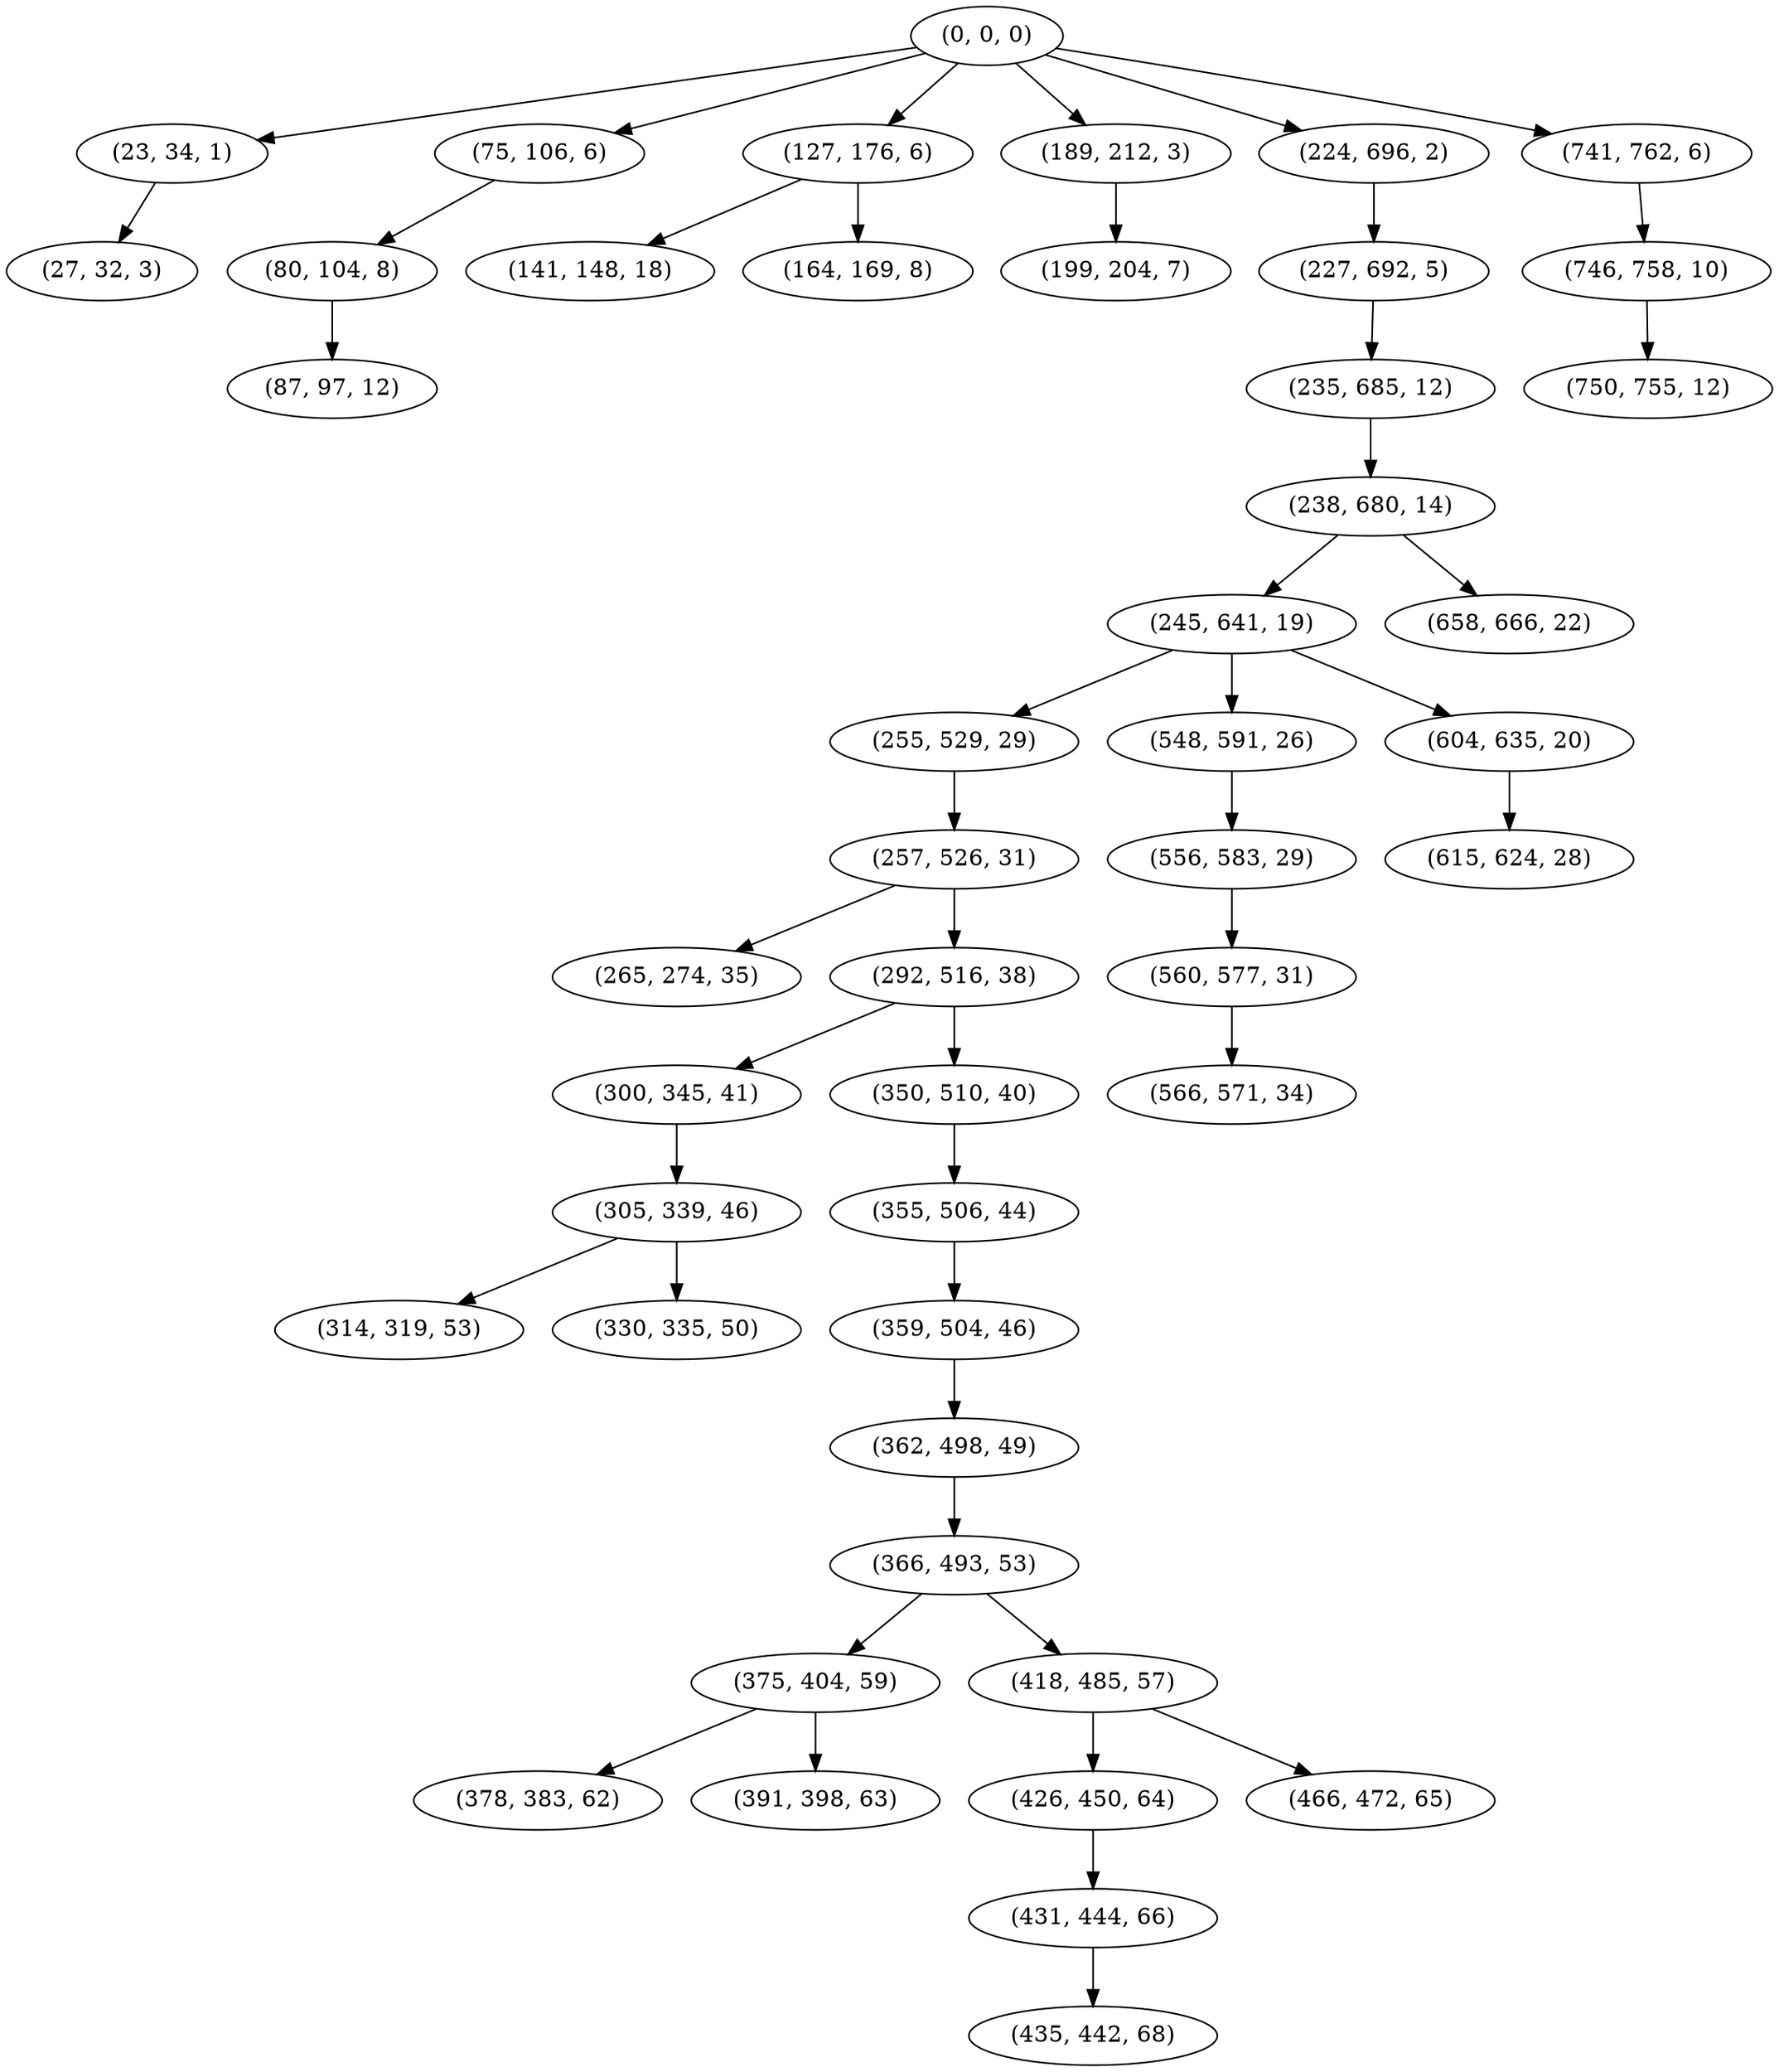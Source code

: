 digraph tree {
    "(0, 0, 0)";
    "(23, 34, 1)";
    "(27, 32, 3)";
    "(75, 106, 6)";
    "(80, 104, 8)";
    "(87, 97, 12)";
    "(127, 176, 6)";
    "(141, 148, 18)";
    "(164, 169, 8)";
    "(189, 212, 3)";
    "(199, 204, 7)";
    "(224, 696, 2)";
    "(227, 692, 5)";
    "(235, 685, 12)";
    "(238, 680, 14)";
    "(245, 641, 19)";
    "(255, 529, 29)";
    "(257, 526, 31)";
    "(265, 274, 35)";
    "(292, 516, 38)";
    "(300, 345, 41)";
    "(305, 339, 46)";
    "(314, 319, 53)";
    "(330, 335, 50)";
    "(350, 510, 40)";
    "(355, 506, 44)";
    "(359, 504, 46)";
    "(362, 498, 49)";
    "(366, 493, 53)";
    "(375, 404, 59)";
    "(378, 383, 62)";
    "(391, 398, 63)";
    "(418, 485, 57)";
    "(426, 450, 64)";
    "(431, 444, 66)";
    "(435, 442, 68)";
    "(466, 472, 65)";
    "(548, 591, 26)";
    "(556, 583, 29)";
    "(560, 577, 31)";
    "(566, 571, 34)";
    "(604, 635, 20)";
    "(615, 624, 28)";
    "(658, 666, 22)";
    "(741, 762, 6)";
    "(746, 758, 10)";
    "(750, 755, 12)";
    "(0, 0, 0)" -> "(23, 34, 1)";
    "(0, 0, 0)" -> "(75, 106, 6)";
    "(0, 0, 0)" -> "(127, 176, 6)";
    "(0, 0, 0)" -> "(189, 212, 3)";
    "(0, 0, 0)" -> "(224, 696, 2)";
    "(0, 0, 0)" -> "(741, 762, 6)";
    "(23, 34, 1)" -> "(27, 32, 3)";
    "(75, 106, 6)" -> "(80, 104, 8)";
    "(80, 104, 8)" -> "(87, 97, 12)";
    "(127, 176, 6)" -> "(141, 148, 18)";
    "(127, 176, 6)" -> "(164, 169, 8)";
    "(189, 212, 3)" -> "(199, 204, 7)";
    "(224, 696, 2)" -> "(227, 692, 5)";
    "(227, 692, 5)" -> "(235, 685, 12)";
    "(235, 685, 12)" -> "(238, 680, 14)";
    "(238, 680, 14)" -> "(245, 641, 19)";
    "(238, 680, 14)" -> "(658, 666, 22)";
    "(245, 641, 19)" -> "(255, 529, 29)";
    "(245, 641, 19)" -> "(548, 591, 26)";
    "(245, 641, 19)" -> "(604, 635, 20)";
    "(255, 529, 29)" -> "(257, 526, 31)";
    "(257, 526, 31)" -> "(265, 274, 35)";
    "(257, 526, 31)" -> "(292, 516, 38)";
    "(292, 516, 38)" -> "(300, 345, 41)";
    "(292, 516, 38)" -> "(350, 510, 40)";
    "(300, 345, 41)" -> "(305, 339, 46)";
    "(305, 339, 46)" -> "(314, 319, 53)";
    "(305, 339, 46)" -> "(330, 335, 50)";
    "(350, 510, 40)" -> "(355, 506, 44)";
    "(355, 506, 44)" -> "(359, 504, 46)";
    "(359, 504, 46)" -> "(362, 498, 49)";
    "(362, 498, 49)" -> "(366, 493, 53)";
    "(366, 493, 53)" -> "(375, 404, 59)";
    "(366, 493, 53)" -> "(418, 485, 57)";
    "(375, 404, 59)" -> "(378, 383, 62)";
    "(375, 404, 59)" -> "(391, 398, 63)";
    "(418, 485, 57)" -> "(426, 450, 64)";
    "(418, 485, 57)" -> "(466, 472, 65)";
    "(426, 450, 64)" -> "(431, 444, 66)";
    "(431, 444, 66)" -> "(435, 442, 68)";
    "(548, 591, 26)" -> "(556, 583, 29)";
    "(556, 583, 29)" -> "(560, 577, 31)";
    "(560, 577, 31)" -> "(566, 571, 34)";
    "(604, 635, 20)" -> "(615, 624, 28)";
    "(741, 762, 6)" -> "(746, 758, 10)";
    "(746, 758, 10)" -> "(750, 755, 12)";
}
